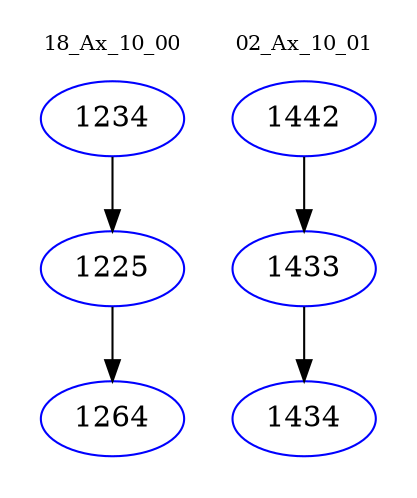 digraph{
subgraph cluster_0 {
color = white
label = "18_Ax_10_00";
fontsize=10;
T0_1234 [label="1234", color="blue"]
T0_1234 -> T0_1225 [color="black"]
T0_1225 [label="1225", color="blue"]
T0_1225 -> T0_1264 [color="black"]
T0_1264 [label="1264", color="blue"]
}
subgraph cluster_1 {
color = white
label = "02_Ax_10_01";
fontsize=10;
T1_1442 [label="1442", color="blue"]
T1_1442 -> T1_1433 [color="black"]
T1_1433 [label="1433", color="blue"]
T1_1433 -> T1_1434 [color="black"]
T1_1434 [label="1434", color="blue"]
}
}
